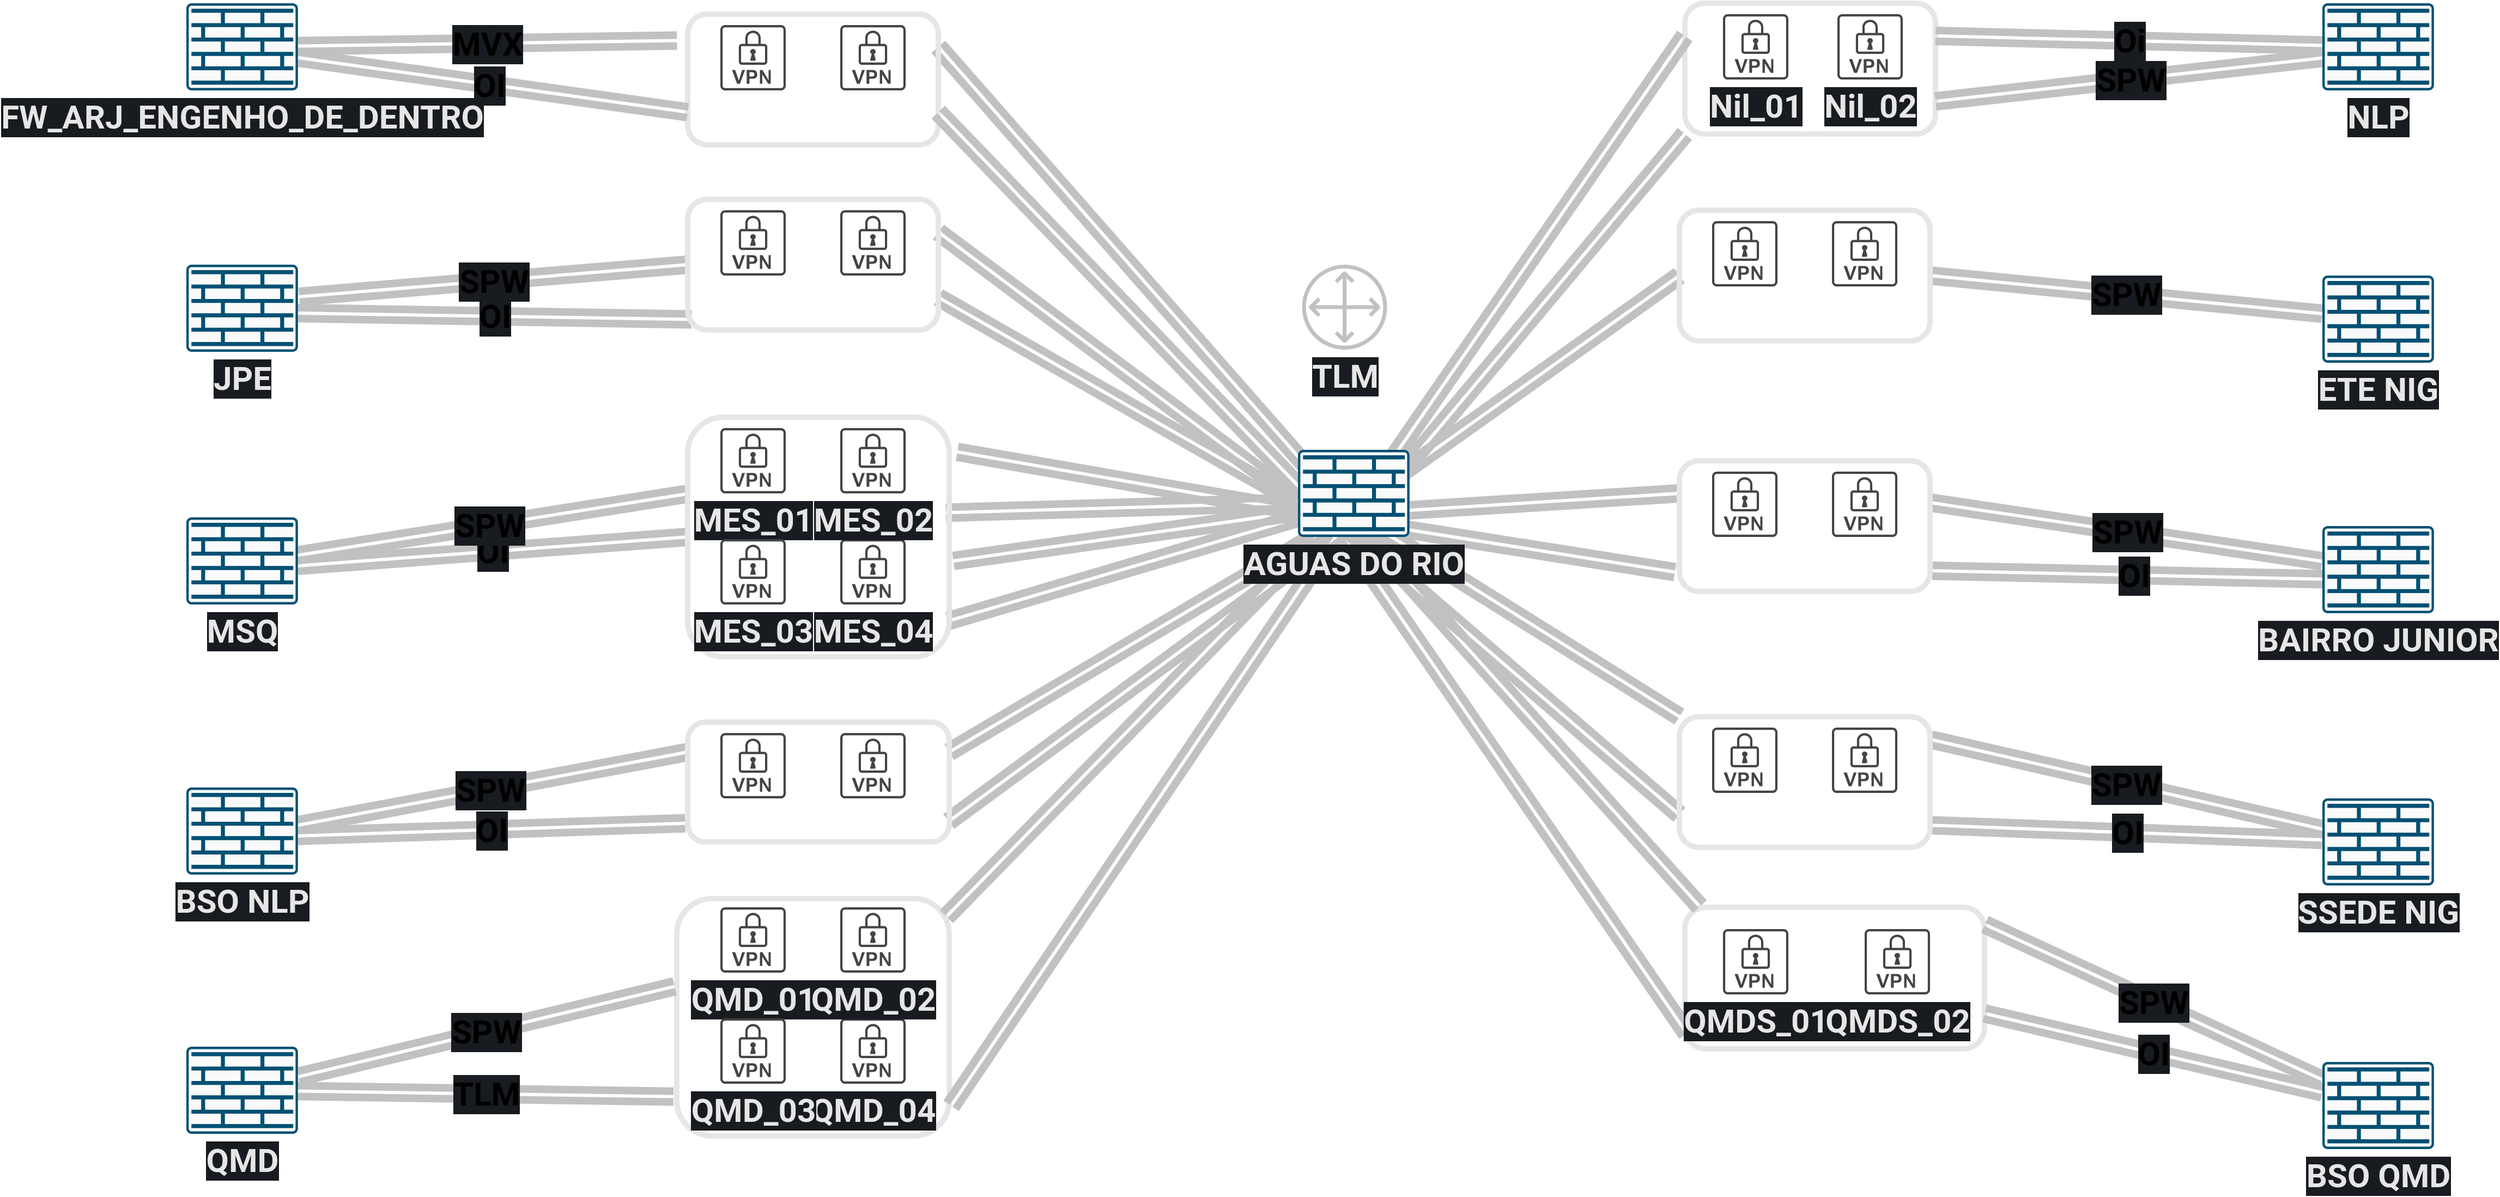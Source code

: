 <mxfile version="21.4.0" type="github">
  <diagram name="RIONORTE" id="onzbQbfF4RDAJLAgEAU8">
    <mxGraphModel dx="4593" dy="2144" grid="1" gridSize="10" guides="1" tooltips="1" connect="1" arrows="1" fold="1" page="0" pageScale="1" pageWidth="827" pageHeight="1169" math="0" shadow="0">
      <root>
        <mxCell id="0" />
        <mxCell id="1" parent="0" />
        <mxCell id="BdeOg8xkcYo02u4Ueosi-58" value="" style="rounded=1;whiteSpace=wrap;html=1;fillColor=none;strokeWidth=5;strokeColor=#E6E6E6;labelPosition=center;verticalLabelPosition=top;align=center;verticalAlign=bottom;fontSize=30;" parent="1" vertex="1">
          <mxGeometry x="-375" y="230" width="275" height="130" as="geometry" />
        </mxCell>
        <mxCell id="BdeOg8xkcYo02u4Ueosi-54" value="" style="rounded=1;whiteSpace=wrap;html=1;fillColor=none;strokeWidth=5;strokeColor=#E6E6E6;labelPosition=center;verticalLabelPosition=top;align=center;verticalAlign=bottom;fontSize=30;" parent="1" vertex="1">
          <mxGeometry x="-375" y="-600" width="230" height="120" as="geometry" />
        </mxCell>
        <mxCell id="BdeOg8xkcYo02u4Ueosi-24" value="" style="rounded=1;whiteSpace=wrap;html=1;fillColor=none;strokeWidth=5;strokeColor=#E6E6E6;labelPosition=center;verticalLabelPosition=top;align=center;verticalAlign=bottom;fontSize=30;" parent="1" vertex="1">
          <mxGeometry x="-1300" y="222" width="250" height="218" as="geometry" />
        </mxCell>
        <mxCell id="BdeOg8xkcYo02u4Ueosi-17" style="rounded=0;orthogonalLoop=1;jettySize=auto;html=1;strokeWidth=7;endArrow=none;endFill=0;strokeColor=#c2c1c2;shape=link;fontSize=30;fontFamily=Roboto;fontSource=https://fonts.googleapis.com/css?family=Roboto;exitX=0.47;exitY=0.604;exitDx=0;exitDy=0;exitPerimeter=0;labelBackgroundColor=#181B1F;entryX=0.995;entryY=0.851;entryDx=0;entryDy=0;entryPerimeter=0;" parent="1" source="47inE0um5gzFqJknWhK_-25" target="93xmVZuqs_C2BlXIlUVw-4" edge="1">
          <mxGeometry relative="1" as="geometry">
            <mxPoint x="-1244.9" y="176.5" as="targetPoint" />
            <mxPoint x="-659.9" y="68.5" as="sourcePoint" />
          </mxGeometry>
        </mxCell>
        <mxCell id="BdeOg8xkcYo02u4Ueosi-16" style="rounded=0;orthogonalLoop=1;jettySize=auto;html=1;strokeWidth=7;endArrow=none;endFill=0;strokeColor=#c2c1c2;shape=link;fontSize=30;fontFamily=Roboto;fontSource=https://fonts.googleapis.com/css?family=Roboto;exitX=0.48;exitY=0.627;exitDx=0;exitDy=0;exitPerimeter=0;labelBackgroundColor=#181B1F;entryX=1.016;entryY=0.6;entryDx=0;entryDy=0;entryPerimeter=0;" parent="1" source="47inE0um5gzFqJknWhK_-25" target="93xmVZuqs_C2BlXIlUVw-4" edge="1">
          <mxGeometry relative="1" as="geometry">
            <mxPoint x="-1234.9" y="100" as="targetPoint" />
            <mxPoint x="-788.9" y="126" as="sourcePoint" />
          </mxGeometry>
        </mxCell>
        <mxCell id="47inE0um5gzFqJknWhK_-13" style="rounded=0;orthogonalLoop=1;jettySize=auto;html=1;strokeWidth=7;endArrow=none;endFill=0;strokeColor=#c2c1c2;shape=link;fontSize=30;fontFamily=Roboto;fontSource=https://fonts.googleapis.com/css?family=Roboto;exitX=0.111;exitY=0.238;exitDx=0;exitDy=0;exitPerimeter=0;labelBackgroundColor=#181B1F;entryX=1;entryY=0.25;entryDx=0;entryDy=0;" parent="1" source="47inE0um5gzFqJknWhK_-25" target="BdeOg8xkcYo02u4Ueosi-1" edge="1">
          <mxGeometry relative="1" as="geometry">
            <mxPoint x="-930" y="-380" as="targetPoint" />
          </mxGeometry>
        </mxCell>
        <mxCell id="BdeOg8xkcYo02u4Ueosi-1" value="" style="rounded=1;whiteSpace=wrap;html=1;fillColor=none;strokeWidth=5;strokeColor=#E6E6E6;labelPosition=center;verticalLabelPosition=top;align=center;verticalAlign=bottom;fontSize=30;" parent="1" vertex="1">
          <mxGeometry x="-1290" y="-590" width="230" height="120" as="geometry" />
        </mxCell>
        <mxCell id="93xmVZuqs_C2BlXIlUVw-25" style="rounded=0;orthogonalLoop=1;jettySize=auto;html=1;strokeWidth=7;endArrow=none;endFill=0;strokeColor=#c2c1c2;shape=link;fontSize=30;fontFamily=Roboto;fontSource=https://fonts.googleapis.com/css?family=Roboto;exitX=0.541;exitY=0.612;exitDx=0;exitDy=0;exitPerimeter=0;labelBackgroundColor=#181B1F;entryX=1.007;entryY=0.873;entryDx=0;entryDy=0;entryPerimeter=0;" parent="1" source="47inE0um5gzFqJknWhK_-25" target="BdeOg8xkcYo02u4Ueosi-24" edge="1">
          <mxGeometry relative="1" as="geometry">
            <mxPoint x="-850" y="190" as="targetPoint" />
            <mxPoint x="-658" y="78" as="sourcePoint" />
          </mxGeometry>
        </mxCell>
        <mxCell id="93xmVZuqs_C2BlXIlUVw-24" style="rounded=0;orthogonalLoop=1;jettySize=auto;html=1;strokeWidth=7;endArrow=none;endFill=0;strokeColor=#c2c1c2;shape=link;fontSize=30;fontFamily=Roboto;fontSource=https://fonts.googleapis.com/css?family=Roboto;exitX=0.486;exitY=0.588;exitDx=0;exitDy=0;exitPerimeter=0;labelBackgroundColor=#181B1F;entryX=0.99;entryY=0.076;entryDx=0;entryDy=0;entryPerimeter=0;" parent="1" source="47inE0um5gzFqJknWhK_-25" target="BdeOg8xkcYo02u4Ueosi-24" edge="1">
          <mxGeometry relative="1" as="geometry">
            <mxPoint x="-960" y="220" as="targetPoint" />
            <mxPoint x="-652" y="100.5" as="sourcePoint" />
          </mxGeometry>
        </mxCell>
        <mxCell id="93xmVZuqs_C2BlXIlUVw-23" style="rounded=0;orthogonalLoop=1;jettySize=auto;html=1;strokeWidth=7;endArrow=none;endFill=0;strokeColor=#c2c1c2;shape=link;fontSize=30;fontFamily=Roboto;fontSource=https://fonts.googleapis.com/css?family=Roboto;exitX=0.41;exitY=0.973;exitDx=0;exitDy=0;exitPerimeter=0;labelBackgroundColor=#181B1F;entryX=0.007;entryY=0.892;entryDx=0;entryDy=0;entryPerimeter=0;" parent="1" source="47inE0um5gzFqJknWhK_-25" target="BdeOg8xkcYo02u4Ueosi-58" edge="1">
          <mxGeometry relative="1" as="geometry">
            <mxPoint x="-470" y="400" as="targetPoint" />
            <mxPoint x="-740" y="115" as="sourcePoint" />
          </mxGeometry>
        </mxCell>
        <mxCell id="93xmVZuqs_C2BlXIlUVw-22" style="rounded=0;orthogonalLoop=1;jettySize=auto;html=1;strokeWidth=7;endArrow=none;endFill=0;strokeColor=#c2c1c2;shape=link;fontSize=30;fontFamily=Roboto;fontSource=https://fonts.googleapis.com/css?family=Roboto;exitX=0.566;exitY=0.919;exitDx=0;exitDy=0;exitPerimeter=0;labelBackgroundColor=#181B1F;entryX=0.05;entryY=-0.005;entryDx=0;entryDy=0;entryPerimeter=0;" parent="1" source="47inE0um5gzFqJknWhK_-25" target="BdeOg8xkcYo02u4Ueosi-58" edge="1">
          <mxGeometry relative="1" as="geometry">
            <mxPoint x="-350" y="240" as="targetPoint" />
            <mxPoint x="-760" y="254.5" as="sourcePoint" />
          </mxGeometry>
        </mxCell>
        <mxCell id="93xmVZuqs_C2BlXIlUVw-1" style="rounded=0;orthogonalLoop=1;jettySize=auto;html=1;strokeWidth=7;endArrow=none;endFill=0;strokeColor=#c2c1c2;shape=link;fontSize=30;fontFamily=Roboto;fontSource=https://fonts.googleapis.com/css?family=Roboto;exitX=0.903;exitY=0.9;exitDx=0;exitDy=0;exitPerimeter=0;labelBackgroundColor=#181B1F;entryX=-0.018;entryY=0.852;entryDx=0;entryDy=0;entryPerimeter=0;" parent="1" source="47inE0um5gzFqJknWhK_-25" target="BdeOg8xkcYo02u4Ueosi-45" edge="1">
          <mxGeometry relative="1" as="geometry">
            <mxPoint x="-290" y="-42.5" as="targetPoint" />
            <mxPoint x="-627.6" y="160" as="sourcePoint" />
          </mxGeometry>
        </mxCell>
        <mxCell id="93xmVZuqs_C2BlXIlUVw-2" value="&lt;b style=&quot;border-color: var(--border-color); font-size: 30px;&quot;&gt;OI&lt;/b&gt;" style="rounded=0;orthogonalLoop=1;jettySize=auto;html=1;strokeWidth=7;endArrow=none;endFill=0;strokeColor=#c2c1c2;shape=link;fontSize=30;fontFamily=Roboto;fontSource=https://fonts.googleapis.com/css?family=Roboto;labelBackgroundColor=#181B1F;exitX=0.117;exitY=0.613;exitDx=0;exitDy=0;exitPerimeter=0;entryX=1.009;entryY=0.842;entryDx=0;entryDy=0;entryPerimeter=0;" parent="1" source="8FgwcvRIyHQLVMrllgTb-44" target="BdeOg8xkcYo02u4Ueosi-45" edge="1">
          <mxGeometry relative="1" as="geometry">
            <mxPoint x="-120" y="-50" as="targetPoint" />
            <mxPoint x="148.4" y="82" as="sourcePoint" />
          </mxGeometry>
        </mxCell>
        <mxCell id="8FgwcvRIyHQLVMrllgTb-21" style="rounded=0;orthogonalLoop=1;jettySize=auto;html=1;strokeWidth=7;endArrow=none;endFill=0;strokeColor=#c2c1c2;shape=link;fontSize=30;fontFamily=Roboto;fontSource=https://fonts.googleapis.com/css?family=Roboto;exitX=0.396;exitY=0.946;exitDx=0;exitDy=0;exitPerimeter=0;labelBackgroundColor=#181B1F;entryX=0.998;entryY=0.829;entryDx=0;entryDy=0;entryPerimeter=0;" parent="1" source="47inE0um5gzFqJknWhK_-25" target="BdeOg8xkcYo02u4Ueosi-21" edge="1">
          <mxGeometry relative="1" as="geometry">
            <mxPoint x="-1200" y="410" as="targetPoint" />
            <mxPoint x="-691" y="195" as="sourcePoint" />
          </mxGeometry>
        </mxCell>
        <mxCell id="8FgwcvRIyHQLVMrllgTb-47" style="rounded=0;orthogonalLoop=1;jettySize=auto;html=1;strokeWidth=7;endArrow=none;endFill=0;strokeColor=#c2c1c2;shape=link;fontSize=30;fontFamily=Roboto;fontSource=https://fonts.googleapis.com/css?family=Roboto;exitX=0.656;exitY=0.852;exitDx=0;exitDy=0;exitPerimeter=0;labelBackgroundColor=#181B1F;entryX=0;entryY=0;entryDx=0;entryDy=0;" parent="1" source="47inE0um5gzFqJknWhK_-25" target="BdeOg8xkcYo02u4Ueosi-48" edge="1">
          <mxGeometry relative="1" as="geometry">
            <mxPoint x="-370" y="30" as="targetPoint" />
            <mxPoint x="-590" y="431" as="sourcePoint" />
          </mxGeometry>
        </mxCell>
        <mxCell id="8FgwcvRIyHQLVMrllgTb-46" style="rounded=0;orthogonalLoop=1;jettySize=auto;html=1;strokeWidth=7;endArrow=none;endFill=0;strokeColor=#c2c1c2;shape=link;fontSize=30;fontFamily=Roboto;fontSource=https://fonts.googleapis.com/css?family=Roboto;exitX=0.461;exitY=0.935;exitDx=0;exitDy=0;exitPerimeter=0;labelBackgroundColor=#181B1F;entryX=0;entryY=0.75;entryDx=0;entryDy=0;" parent="1" source="47inE0um5gzFqJknWhK_-25" target="BdeOg8xkcYo02u4Ueosi-48" edge="1">
          <mxGeometry relative="1" as="geometry">
            <mxPoint x="-390" y="120" as="targetPoint" />
            <mxPoint x="-590" y="457" as="sourcePoint" />
          </mxGeometry>
        </mxCell>
        <mxCell id="8FgwcvRIyHQLVMrllgTb-37" style="rounded=0;orthogonalLoop=1;jettySize=auto;html=1;strokeWidth=7;endArrow=none;endFill=0;strokeColor=#c2c1c2;shape=link;fontSize=30;fontFamily=Roboto;fontSource=https://fonts.googleapis.com/css?family=Roboto;exitX=0.937;exitY=0.25;exitDx=0;exitDy=0;exitPerimeter=0;entryX=0;entryY=1;entryDx=0;entryDy=0;labelBackgroundColor=#181B1F;" parent="1" source="47inE0um5gzFqJknWhK_-25" target="BdeOg8xkcYo02u4Ueosi-54" edge="1">
          <mxGeometry relative="1" as="geometry">
            <mxPoint x="-344.43" y="-509.92" as="targetPoint" />
            <mxPoint x="-625.8" y="-19" as="sourcePoint" />
          </mxGeometry>
        </mxCell>
        <mxCell id="8FgwcvRIyHQLVMrllgTb-42" style="rounded=0;orthogonalLoop=1;jettySize=auto;html=1;strokeWidth=7;endArrow=none;endFill=0;strokeColor=#c2c1c2;shape=link;fontSize=30;fontFamily=Roboto;fontSource=https://fonts.googleapis.com/css?family=Roboto;exitX=0.92;exitY=0.7;exitDx=0;exitDy=0;exitPerimeter=0;labelBackgroundColor=#181B1F;entryX=0;entryY=0.25;entryDx=0;entryDy=0;" parent="1" source="47inE0um5gzFqJknWhK_-25" target="BdeOg8xkcYo02u4Ueosi-45" edge="1">
          <mxGeometry relative="1" as="geometry">
            <mxPoint x="-290" y="-117.5" as="targetPoint" />
            <mxPoint x="-620" y="165" as="sourcePoint" />
          </mxGeometry>
        </mxCell>
        <mxCell id="47inE0um5gzFqJknWhK_-16" value="&lt;b style=&quot;border-color: var(--border-color); font-size: 30px;&quot;&gt;Oi&lt;/b&gt;" style="rounded=0;orthogonalLoop=1;jettySize=auto;html=1;strokeWidth=7;endArrow=none;endFill=0;strokeColor=#c2c1c2;shape=link;fontSize=30;fontFamily=Roboto;fontSource=https://fonts.googleapis.com/css?family=Roboto;labelBackgroundColor=#181B1F;entryX=1;entryY=0.25;entryDx=0;entryDy=0;" parent="1" source="47inE0um5gzFqJknWhK_-18" target="BdeOg8xkcYo02u4Ueosi-54" edge="1">
          <mxGeometry relative="1" as="geometry">
            <mxPoint x="-154.43" y="-570.64" as="targetPoint" />
          </mxGeometry>
        </mxCell>
        <mxCell id="8FgwcvRIyHQLVMrllgTb-38" value="&lt;b style=&quot;border-color: var(--border-color); font-size: 30px;&quot;&gt;SPW&lt;/b&gt;" style="rounded=0;orthogonalLoop=1;jettySize=auto;html=1;strokeWidth=7;endArrow=none;endFill=0;strokeColor=#c2c1c2;shape=link;fontSize=30;fontFamily=Roboto;fontSource=https://fonts.googleapis.com/css?family=Roboto;exitX=0.031;exitY=0.623;exitDx=0;exitDy=0;exitPerimeter=0;labelBackgroundColor=#181B1F;entryX=1;entryY=0.75;entryDx=0;entryDy=0;" parent="1" source="47inE0um5gzFqJknWhK_-18" target="BdeOg8xkcYo02u4Ueosi-54" edge="1">
          <mxGeometry relative="1" as="geometry">
            <mxPoint x="-151.58" y="-514.12" as="targetPoint" />
            <mxPoint x="158.2" y="-300" as="sourcePoint" />
          </mxGeometry>
        </mxCell>
        <mxCell id="8FgwcvRIyHQLVMrllgTb-22" style="rounded=0;orthogonalLoop=1;jettySize=auto;html=1;strokeWidth=7;endArrow=none;endFill=0;strokeColor=#c2c1c2;shape=link;fontSize=30;fontFamily=Roboto;fontSource=https://fonts.googleapis.com/css?family=Roboto;exitX=0.234;exitY=0.927;exitDx=0;exitDy=0;exitPerimeter=0;labelBackgroundColor=#181B1F;entryX=1;entryY=0.25;entryDx=0;entryDy=0;" parent="1" source="47inE0um5gzFqJknWhK_-25" target="BdeOg8xkcYo02u4Ueosi-21" edge="1">
          <mxGeometry relative="1" as="geometry">
            <mxPoint x="-1220" y="310" as="targetPoint" />
            <mxPoint x="-700" y="180" as="sourcePoint" />
          </mxGeometry>
        </mxCell>
        <mxCell id="8FgwcvRIyHQLVMrllgTb-14" style="rounded=0;orthogonalLoop=1;jettySize=auto;html=1;strokeWidth=7;endArrow=none;endFill=0;strokeColor=#c2c1c2;shape=link;fontSize=30;fontFamily=Roboto;fontSource=https://fonts.googleapis.com/css?family=Roboto;exitX=0.377;exitY=0.593;exitDx=0;exitDy=0;exitPerimeter=0;labelBackgroundColor=#181B1F;entryX=0.987;entryY=0.399;entryDx=0;entryDy=0;entryPerimeter=0;" parent="1" source="47inE0um5gzFqJknWhK_-25" target="93xmVZuqs_C2BlXIlUVw-4" edge="1">
          <mxGeometry relative="1" as="geometry">
            <mxPoint x="-1100" y="120" as="targetPoint" />
            <mxPoint x="-723" y="160" as="sourcePoint" />
          </mxGeometry>
        </mxCell>
        <mxCell id="8FgwcvRIyHQLVMrllgTb-16" style="rounded=0;orthogonalLoop=1;jettySize=auto;html=1;strokeWidth=7;endArrow=none;endFill=0;strokeColor=#c2c1c2;shape=link;fontSize=30;fontFamily=Roboto;fontSource=https://fonts.googleapis.com/css?family=Roboto;exitX=0.062;exitY=0.717;exitDx=0;exitDy=0;exitPerimeter=0;labelBackgroundColor=#181B1F;entryX=1.031;entryY=0.145;entryDx=0;entryDy=0;entryPerimeter=0;" parent="1" source="47inE0um5gzFqJknWhK_-25" target="93xmVZuqs_C2BlXIlUVw-4" edge="1">
          <mxGeometry relative="1" as="geometry">
            <mxPoint x="-1110" y="-10" as="targetPoint" />
            <mxPoint x="-726" y="157" as="sourcePoint" />
          </mxGeometry>
        </mxCell>
        <mxCell id="8FgwcvRIyHQLVMrllgTb-8" style="rounded=0;orthogonalLoop=1;jettySize=auto;html=1;strokeWidth=7;endArrow=none;endFill=0;strokeColor=#c2c1c2;shape=link;fontSize=30;fontFamily=Roboto;fontSource=https://fonts.googleapis.com/css?family=Roboto;exitX=0.025;exitY=0.625;exitDx=0;exitDy=0;exitPerimeter=0;labelBackgroundColor=#181B1F;entryX=1;entryY=0.75;entryDx=0;entryDy=0;" parent="1" source="47inE0um5gzFqJknWhK_-25" target="BdeOg8xkcYo02u4Ueosi-3" edge="1">
          <mxGeometry relative="1" as="geometry">
            <mxPoint x="-1140" y="-190" as="targetPoint" />
            <mxPoint x="-691" y="144" as="sourcePoint" />
          </mxGeometry>
        </mxCell>
        <mxCell id="8FgwcvRIyHQLVMrllgTb-9" value="&lt;b style=&quot;border-color: var(--border-color); font-size: 30px;&quot;&gt;&lt;font style=&quot;border-color: var(--border-color); font-size: 30px;&quot;&gt;OI&lt;/font&gt;&lt;/b&gt;" style="rounded=0;orthogonalLoop=1;jettySize=auto;html=1;strokeWidth=7;endArrow=none;endFill=0;strokeColor=#c2c1c2;shape=link;fontSize=30;fontFamily=Roboto;fontSource=https://fonts.googleapis.com/css?family=Roboto;exitX=0.997;exitY=0.556;exitDx=0;exitDy=0;exitPerimeter=0;entryX=0.015;entryY=0.919;entryDx=0;entryDy=0;entryPerimeter=0;labelBackgroundColor=#181B1F;" parent="1" source="47inE0um5gzFqJknWhK_-31" target="BdeOg8xkcYo02u4Ueosi-3" edge="1">
          <mxGeometry relative="1" as="geometry">
            <mxPoint x="-1188.02" y="-152.66" as="targetPoint" />
            <mxPoint x="-1470" y="-281" as="sourcePoint" />
          </mxGeometry>
        </mxCell>
        <mxCell id="8FgwcvRIyHQLVMrllgTb-11" style="rounded=0;orthogonalLoop=1;jettySize=auto;html=1;strokeWidth=7;endArrow=none;endFill=0;strokeColor=#c2c1c2;shape=link;fontSize=30;fontFamily=Roboto;fontSource=https://fonts.googleapis.com/css?family=Roboto;exitX=-0.002;exitY=0.582;exitDx=0;exitDy=0;exitPerimeter=0;labelBackgroundColor=#181B1F;entryX=1;entryY=0.25;entryDx=0;entryDy=0;" parent="1" source="47inE0um5gzFqJknWhK_-25" target="BdeOg8xkcYo02u4Ueosi-3" edge="1">
          <mxGeometry relative="1" as="geometry">
            <mxPoint x="-1100" y="-230" as="targetPoint" />
            <mxPoint x="-692" y="119" as="sourcePoint" />
          </mxGeometry>
        </mxCell>
        <mxCell id="8FgwcvRIyHQLVMrllgTb-12" value="&lt;b style=&quot;border-color: var(--border-color); font-size: 30px;&quot;&gt;&lt;font style=&quot;border-color: var(--border-color); font-size: 30px;&quot;&gt;SPW&lt;/font&gt;&lt;/b&gt;" style="rounded=0;orthogonalLoop=1;jettySize=auto;html=1;strokeWidth=7;endArrow=none;endFill=0;strokeColor=#c2c1c2;shape=link;fontSize=30;fontFamily=Roboto;fontSource=https://fonts.googleapis.com/css?family=Roboto;entryX=0;entryY=0.5;entryDx=0;entryDy=0;exitX=1.011;exitY=0.368;exitDx=0;exitDy=0;exitPerimeter=0;labelBackgroundColor=#181B1F;" parent="1" source="47inE0um5gzFqJknWhK_-31" target="BdeOg8xkcYo02u4Ueosi-3" edge="1">
          <mxGeometry relative="1" as="geometry">
            <mxPoint x="-1190" y="-290.02" as="targetPoint" />
            <mxPoint x="-1490" y="-290" as="sourcePoint" />
          </mxGeometry>
        </mxCell>
        <mxCell id="8FgwcvRIyHQLVMrllgTb-5" style="rounded=0;orthogonalLoop=1;jettySize=auto;html=1;strokeWidth=7;endArrow=none;endFill=0;strokeColor=#c2c1c2;shape=link;fontSize=30;fontFamily=Roboto;fontSource=https://fonts.googleapis.com/css?family=Roboto;exitX=0.011;exitY=0.427;exitDx=0;exitDy=0;exitPerimeter=0;labelBackgroundColor=#181B1F;entryX=1;entryY=0.75;entryDx=0;entryDy=0;" parent="1" source="47inE0um5gzFqJknWhK_-25" target="BdeOg8xkcYo02u4Ueosi-1" edge="1">
          <mxGeometry relative="1" as="geometry">
            <mxPoint x="-1210" y="-410" as="targetPoint" />
            <mxPoint x="-716" y="-39" as="sourcePoint" />
          </mxGeometry>
        </mxCell>
        <mxCell id="8FgwcvRIyHQLVMrllgTb-7" value="&lt;b style=&quot;border-color: var(--border-color); font-size: 30px;&quot;&gt;&lt;font style=&quot;border-color: var(--border-color); font-size: 30px;&quot;&gt;OI&lt;/font&gt;&lt;/b&gt;" style="rounded=0;orthogonalLoop=1;jettySize=auto;html=1;strokeWidth=7;endArrow=none;endFill=0;strokeColor=#c2c1c2;shape=link;fontSize=30;fontFamily=Roboto;fontSource=https://fonts.googleapis.com/css?family=Roboto;exitX=0.942;exitY=0.614;exitDx=0;exitDy=0;exitPerimeter=0;labelBackgroundColor=#181B1F;entryX=0;entryY=0.75;entryDx=0;entryDy=0;" parent="1" source="47inE0um5gzFqJknWhK_-15" target="BdeOg8xkcYo02u4Ueosi-1" edge="1">
          <mxGeometry relative="1" as="geometry">
            <mxPoint x="-1270" y="-460" as="targetPoint" />
            <mxPoint x="-1530" y="-460" as="sourcePoint" />
          </mxGeometry>
        </mxCell>
        <mxCell id="8FgwcvRIyHQLVMrllgTb-6" value="" style="sketch=0;pointerEvents=1;shadow=0;dashed=0;html=1;strokeColor=none;fillColor=#434445;aspect=fixed;labelPosition=center;verticalLabelPosition=bottom;verticalAlign=top;align=center;outlineConnect=0;shape=mxgraph.vvd.vpn;fontSize=30;fontFamily=Roboto;fontSource=https://fonts.googleapis.com/css?family=Roboto;fontColor=#E6E6E6;labelBackgroundColor=#181B1F;" parent="1" vertex="1">
          <mxGeometry x="-1260" y="-580" width="60" height="60" as="geometry" />
        </mxCell>
        <mxCell id="47inE0um5gzFqJknWhK_-9" style="rounded=0;orthogonalLoop=1;jettySize=auto;html=1;strokeWidth=7;endArrow=none;endFill=0;strokeColor=#c2c1c2;shape=link;fontSize=30;fontFamily=Roboto;fontSource=https://fonts.googleapis.com/css?family=Roboto;exitX=0.883;exitY=0.31;exitDx=0;exitDy=0;exitPerimeter=0;labelBackgroundColor=#181B1F;entryX=0;entryY=0.5;entryDx=0;entryDy=0;" parent="1" source="47inE0um5gzFqJknWhK_-25" target="BdeOg8xkcYo02u4Ueosi-55" edge="1">
          <mxGeometry relative="1" as="geometry">
            <mxPoint x="-440" y="-300" as="targetPoint" />
          </mxGeometry>
        </mxCell>
        <mxCell id="47inE0um5gzFqJknWhK_-11" style="rounded=0;orthogonalLoop=1;jettySize=auto;html=1;strokeWidth=7;endArrow=none;endFill=0;strokeColor=#c2c1c2;shape=link;fontSize=30;fontFamily=Roboto;fontSource=https://fonts.googleapis.com/css?family=Roboto;exitX=0.762;exitY=0.258;exitDx=0;exitDy=0;exitPerimeter=0;labelBackgroundColor=#181B1F;entryX=0;entryY=0.25;entryDx=0;entryDy=0;" parent="1" source="47inE0um5gzFqJknWhK_-25" target="BdeOg8xkcYo02u4Ueosi-54" edge="1">
          <mxGeometry relative="1" as="geometry">
            <mxPoint x="-344.43" y="-567.52" as="targetPoint" />
          </mxGeometry>
        </mxCell>
        <mxCell id="47inE0um5gzFqJknWhK_-14" value="&lt;b style=&quot;border-color: var(--border-color); font-size: 30px;&quot;&gt;&lt;font style=&quot;border-color: var(--border-color); font-size: 30px;&quot;&gt;MVX&lt;/font&gt;&lt;/b&gt;" style="rounded=0;orthogonalLoop=1;jettySize=auto;html=1;strokeWidth=7;endArrow=none;endFill=0;strokeColor=#c2c1c2;shape=link;fontSize=30;fontFamily=Roboto;fontSource=https://fonts.googleapis.com/css?family=Roboto;labelBackgroundColor=#181B1F;entryX=-0.043;entryY=0.202;entryDx=0;entryDy=0;entryPerimeter=0;" parent="1" source="47inE0um5gzFqJknWhK_-15" target="BdeOg8xkcYo02u4Ueosi-1" edge="1">
          <mxGeometry relative="1" as="geometry">
            <mxPoint x="-1260" y="-560" as="targetPoint" />
          </mxGeometry>
        </mxCell>
        <mxCell id="47inE0um5gzFqJknWhK_-15" value="&lt;b style=&quot;border-color: var(--border-color); font-size: 30px;&quot;&gt;FW_ARJ_ENGENHO_DE_DENTRO&lt;/b&gt;" style="sketch=0;points=[[0.015,0.015,0],[0.985,0.015,0],[0.985,0.985,0],[0.015,0.985,0],[0.25,0,0],[0.5,0,0],[0.75,0,0],[1,0.25,0],[1,0.5,0],[1,0.75,0],[0.75,1,0],[0.5,1,0],[0.25,1,0],[0,0.75,0],[0,0.5,0],[0,0.25,0]];verticalLabelPosition=bottom;html=1;verticalAlign=top;aspect=fixed;align=center;pointerEvents=1;shape=mxgraph.cisco19.rect;prIcon=firewall;fillColor=#FAFAFA;strokeColor=#005073;fontSize=30;fontFamily=Roboto;fontSource=https://fonts.googleapis.com/css?family=Roboto;fontColor=#E6E6E6;labelBackgroundColor=#181B1F;" parent="1" vertex="1">
          <mxGeometry x="-1750" y="-600" width="102.4" height="80" as="geometry" />
        </mxCell>
        <mxCell id="47inE0um5gzFqJknWhK_-18" value="&lt;b style=&quot;border-color: var(--border-color); font-size: 30px;&quot;&gt;NLP&lt;/b&gt;" style="sketch=0;points=[[0.015,0.015,0],[0.985,0.015,0],[0.985,0.985,0],[0.015,0.985,0],[0.25,0,0],[0.5,0,0],[0.75,0,0],[1,0.25,0],[1,0.5,0],[1,0.75,0],[0.75,1,0],[0.5,1,0],[0.25,1,0],[0,0.75,0],[0,0.5,0],[0,0.25,0]];verticalLabelPosition=bottom;html=1;verticalAlign=top;aspect=fixed;align=center;pointerEvents=1;shape=mxgraph.cisco19.rect;prIcon=firewall;fillColor=#FAFAFA;strokeColor=#005073;fontSize=30;fontFamily=Roboto;fontSource=https://fonts.googleapis.com/css?family=Roboto;fontColor=#E6E6E6;labelBackgroundColor=#181B1F;" parent="1" vertex="1">
          <mxGeometry x="210" y="-600" width="102.4" height="80" as="geometry" />
        </mxCell>
        <mxCell id="47inE0um5gzFqJknWhK_-19" value="&lt;b style=&quot;border-color: var(--border-color); font-size: 30px;&quot;&gt;SPW&lt;/b&gt;" style="rounded=0;orthogonalLoop=1;jettySize=auto;html=1;strokeWidth=7;endArrow=none;endFill=0;strokeColor=#c2c1c2;shape=link;fontSize=30;fontFamily=Roboto;fontSource=https://fonts.googleapis.com/css?family=Roboto;labelBackgroundColor=#181B1F;entryX=1;entryY=0.5;entryDx=0;entryDy=0;" parent="1" source="47inE0um5gzFqJknWhK_-21" target="BdeOg8xkcYo02u4Ueosi-55" edge="1">
          <mxGeometry relative="1" as="geometry">
            <mxPoint x="-146.2" y="-317.875" as="targetPoint" />
          </mxGeometry>
        </mxCell>
        <mxCell id="47inE0um5gzFqJknWhK_-21" value="&lt;b style=&quot;border-color: var(--border-color); font-size: 30px;&quot;&gt;ETE NIG&lt;/b&gt;" style="sketch=0;points=[[0.015,0.015,0],[0.985,0.015,0],[0.985,0.985,0],[0.015,0.985,0],[0.25,0,0],[0.5,0,0],[0.75,0,0],[1,0.25,0],[1,0.5,0],[1,0.75,0],[0.75,1,0],[0.5,1,0],[0.25,1,0],[0,0.75,0],[0,0.5,0],[0,0.25,0]];verticalLabelPosition=bottom;html=1;verticalAlign=top;aspect=fixed;align=center;pointerEvents=1;shape=mxgraph.cisco19.rect;prIcon=firewall;fillColor=#FAFAFA;strokeColor=#005073;fontSize=30;fontFamily=Roboto;fontSource=https://fonts.googleapis.com/css?family=Roboto;fontColor=#E6E6E6;labelBackgroundColor=#181B1F;" parent="1" vertex="1">
          <mxGeometry x="210" y="-350" width="102.4" height="80" as="geometry" />
        </mxCell>
        <mxCell id="47inE0um5gzFqJknWhK_-22" value="" style="sketch=0;pointerEvents=1;shadow=0;dashed=0;html=1;strokeColor=none;fillColor=#434445;aspect=fixed;labelPosition=center;verticalLabelPosition=bottom;verticalAlign=top;align=center;outlineConnect=0;shape=mxgraph.vvd.vpn;fontSize=30;fontFamily=Roboto;fontSource=https://fonts.googleapis.com/css?family=Roboto;fontColor=#E6E6E6;labelBackgroundColor=#181B1F;" parent="1" vertex="1">
          <mxGeometry x="-1150" y="-580" width="60" height="60" as="geometry" />
        </mxCell>
        <mxCell id="47inE0um5gzFqJknWhK_-24" value="&lt;b style=&quot;border-color: var(--border-color);&quot;&gt;Nil_01&lt;/b&gt;" style="sketch=0;pointerEvents=1;shadow=0;dashed=0;html=1;strokeColor=none;fillColor=#434445;aspect=fixed;labelPosition=center;verticalLabelPosition=bottom;verticalAlign=top;align=center;outlineConnect=0;shape=mxgraph.vvd.vpn;fontSize=30;fontFamily=Roboto;fontSource=https://fonts.googleapis.com/css?family=Roboto;fontColor=#E6E6E6;labelBackgroundColor=#181B1F;" parent="1" vertex="1">
          <mxGeometry x="-340" y="-590" width="60" height="60" as="geometry" />
        </mxCell>
        <mxCell id="47inE0um5gzFqJknWhK_-25" value="&lt;b style=&quot;font-size: 30px;&quot;&gt;AGUAS DO RIO&lt;/b&gt;" style="sketch=0;points=[[0.015,0.015,0],[0.985,0.015,0],[0.985,0.985,0],[0.015,0.985,0],[0.25,0,0],[0.5,0,0],[0.75,0,0],[1,0.25,0],[1,0.5,0],[1,0.75,0],[0.75,1,0],[0.5,1,0],[0.25,1,0],[0,0.75,0],[0,0.5,0],[0,0.25,0]];verticalLabelPosition=bottom;html=1;verticalAlign=top;aspect=fixed;align=center;pointerEvents=1;shape=mxgraph.cisco19.rect;prIcon=firewall;fillColor=#FAFAFA;strokeColor=#005073;fontSize=30;fontFamily=Roboto;fontSource=https://fonts.googleapis.com/css?family=Roboto;fontColor=#E6E6E6;labelBackgroundColor=#181B1F;" parent="1" vertex="1">
          <mxGeometry x="-730" y="-190" width="102.4" height="80" as="geometry" />
        </mxCell>
        <mxCell id="47inE0um5gzFqJknWhK_-31" value="&lt;b&gt;JPE&lt;/b&gt;" style="sketch=0;points=[[0.015,0.015,0],[0.985,0.015,0],[0.985,0.985,0],[0.015,0.985,0],[0.25,0,0],[0.5,0,0],[0.75,0,0],[1,0.25,0],[1,0.5,0],[1,0.75,0],[0.75,1,0],[0.5,1,0],[0.25,1,0],[0,0.75,0],[0,0.5,0],[0,0.25,0]];verticalLabelPosition=bottom;html=1;verticalAlign=top;aspect=fixed;align=center;pointerEvents=1;shape=mxgraph.cisco19.rect;prIcon=firewall;fillColor=#FAFAFA;strokeColor=#005073;fontSize=30;fontFamily=Roboto;fontSource=https://fonts.googleapis.com/css?family=Roboto;fontColor=#E6E6E6;labelBackgroundColor=#181B1F;" parent="1" vertex="1">
          <mxGeometry x="-1750" y="-360" width="102.4" height="80" as="geometry" />
        </mxCell>
        <mxCell id="8FgwcvRIyHQLVMrllgTb-15" value="&lt;span style=&quot;font-size: 30px;&quot;&gt;&lt;b style=&quot;font-size: 30px;&quot;&gt;OI&lt;/b&gt;&lt;/span&gt;" style="rounded=0;orthogonalLoop=1;jettySize=auto;html=1;strokeWidth=7;endArrow=none;endFill=0;strokeColor=#c2c1c2;shape=link;fontSize=30;fontFamily=Roboto;fontSource=https://fonts.googleapis.com/css?family=Roboto;exitX=0.997;exitY=0.556;exitDx=0;exitDy=0;exitPerimeter=0;labelBackgroundColor=#181B1F;entryX=0;entryY=0.5;entryDx=0;entryDy=0;" parent="1" source="8FgwcvRIyHQLVMrllgTb-18" target="93xmVZuqs_C2BlXIlUVw-4" edge="1">
          <mxGeometry relative="1" as="geometry">
            <mxPoint x="-1240" y="100" as="targetPoint" />
            <mxPoint x="-1480" y="-23" as="sourcePoint" />
          </mxGeometry>
        </mxCell>
        <mxCell id="8FgwcvRIyHQLVMrllgTb-17" value="&lt;b style=&quot;border-color: var(--border-color); font-size: 30px;&quot;&gt;&lt;font style=&quot;border-color: var(--border-color); font-size: 30px;&quot;&gt;SPW&lt;/font&gt;&lt;/b&gt;" style="rounded=0;orthogonalLoop=1;jettySize=auto;html=1;strokeWidth=7;endArrow=none;endFill=0;strokeColor=#c2c1c2;shape=link;fontSize=30;fontFamily=Roboto;fontSource=https://fonts.googleapis.com/css?family=Roboto;exitX=0.956;exitY=0.444;exitDx=0;exitDy=0;exitPerimeter=0;labelBackgroundColor=#181B1F;entryX=-0.007;entryY=0.321;entryDx=0;entryDy=0;entryPerimeter=0;" parent="1" source="8FgwcvRIyHQLVMrllgTb-18" target="93xmVZuqs_C2BlXIlUVw-4" edge="1">
          <mxGeometry relative="1" as="geometry">
            <mxPoint x="-1190" y="-0.393" as="targetPoint" />
            <mxPoint x="-1474" y="-32" as="sourcePoint" />
          </mxGeometry>
        </mxCell>
        <mxCell id="8FgwcvRIyHQLVMrllgTb-18" value="&lt;b style=&quot;border-color: var(--border-color); font-size: 30px;&quot;&gt;MSQ&lt;/b&gt;" style="sketch=0;points=[[0.015,0.015,0],[0.985,0.015,0],[0.985,0.985,0],[0.015,0.985,0],[0.25,0,0],[0.5,0,0],[0.75,0,0],[1,0.25,0],[1,0.5,0],[1,0.75,0],[0.75,1,0],[0.5,1,0],[0.25,1,0],[0,0.75,0],[0,0.5,0],[0,0.25,0]];verticalLabelPosition=bottom;html=1;verticalAlign=top;aspect=fixed;align=center;pointerEvents=1;shape=mxgraph.cisco19.rect;prIcon=firewall;fillColor=#FAFAFA;strokeColor=#005073;fontSize=30;fontFamily=Roboto;fontSource=https://fonts.googleapis.com/css?family=Roboto;fontColor=#E6E6E6;labelBackgroundColor=#181B1F;" parent="1" vertex="1">
          <mxGeometry x="-1750" y="-128" width="102.4" height="80" as="geometry" />
        </mxCell>
        <mxCell id="8FgwcvRIyHQLVMrllgTb-23" value="&lt;span style=&quot;font-size: 30px;&quot;&gt;&lt;b style=&quot;font-size: 30px;&quot;&gt;OI&lt;/b&gt;&lt;/span&gt;" style="rounded=0;orthogonalLoop=1;jettySize=auto;html=1;strokeWidth=7;endArrow=none;endFill=0;strokeColor=#c2c1c2;shape=link;fontSize=30;fontFamily=Roboto;fontSource=https://fonts.googleapis.com/css?family=Roboto;exitX=0.997;exitY=0.556;exitDx=0;exitDy=0;exitPerimeter=0;entryX=-0.01;entryY=0.844;entryDx=0;entryDy=0;labelBackgroundColor=#181B1F;entryPerimeter=0;" parent="1" source="8FgwcvRIyHQLVMrllgTb-25" target="BdeOg8xkcYo02u4Ueosi-21" edge="1">
          <mxGeometry relative="1" as="geometry">
            <mxPoint x="-1207.36" y="507.98" as="targetPoint" />
            <mxPoint x="-1490" y="379" as="sourcePoint" />
          </mxGeometry>
        </mxCell>
        <mxCell id="8FgwcvRIyHQLVMrllgTb-24" value="&lt;b style=&quot;border-color: var(--border-color); font-size: 30px;&quot;&gt;&lt;font style=&quot;border-color: var(--border-color); font-size: 30px;&quot;&gt;SPW&lt;/font&gt;&lt;/b&gt;" style="rounded=0;orthogonalLoop=1;jettySize=auto;html=1;strokeWidth=7;endArrow=none;endFill=0;strokeColor=#c2c1c2;shape=link;fontSize=30;fontFamily=Roboto;fontSource=https://fonts.googleapis.com/css?family=Roboto;exitX=0.956;exitY=0.444;exitDx=0;exitDy=0;exitPerimeter=0;entryX=0;entryY=0.25;entryDx=0;entryDy=0;labelBackgroundColor=#181B1F;" parent="1" source="8FgwcvRIyHQLVMrllgTb-25" target="BdeOg8xkcYo02u4Ueosi-21" edge="1">
          <mxGeometry relative="1" as="geometry">
            <mxPoint x="-1207" y="384.48" as="targetPoint" />
            <mxPoint x="-1484" y="370" as="sourcePoint" />
          </mxGeometry>
        </mxCell>
        <mxCell id="8FgwcvRIyHQLVMrllgTb-25" value="&lt;b style=&quot;border-color: var(--border-color); font-size: 30px;&quot;&gt;BSO NLP&lt;/b&gt;" style="sketch=0;points=[[0.015,0.015,0],[0.985,0.015,0],[0.985,0.985,0],[0.015,0.985,0],[0.25,0,0],[0.5,0,0],[0.75,0,0],[1,0.25,0],[1,0.5,0],[1,0.75,0],[0.75,1,0],[0.5,1,0],[0.25,1,0],[0,0.75,0],[0,0.5,0],[0,0.25,0]];verticalLabelPosition=bottom;html=1;verticalAlign=top;aspect=fixed;align=center;pointerEvents=1;shape=mxgraph.cisco19.rect;prIcon=firewall;fillColor=#FAFAFA;strokeColor=#005073;fontSize=30;fontFamily=Roboto;fontSource=https://fonts.googleapis.com/css?family=Roboto;fontColor=#E6E6E6;labelBackgroundColor=#181B1F;" parent="1" vertex="1">
          <mxGeometry x="-1750" y="120" width="102.4" height="80" as="geometry" />
        </mxCell>
        <mxCell id="8FgwcvRIyHQLVMrllgTb-39" value="&lt;b style=&quot;border-color: var(--border-color);&quot;&gt;Nil_02&lt;/b&gt;" style="sketch=0;pointerEvents=1;shadow=0;dashed=0;html=1;strokeColor=none;fillColor=#434445;aspect=fixed;labelPosition=center;verticalLabelPosition=bottom;verticalAlign=top;align=center;outlineConnect=0;shape=mxgraph.vvd.vpn;fontSize=30;fontFamily=Roboto;fontSource=https://fonts.googleapis.com/css?family=Roboto;fontColor=#E6E6E6;labelBackgroundColor=#181B1F;" parent="1" vertex="1">
          <mxGeometry x="-235" y="-590" width="60" height="60" as="geometry" />
        </mxCell>
        <mxCell id="8FgwcvRIyHQLVMrllgTb-43" value="&lt;b style=&quot;border-color: var(--border-color); font-size: 30px;&quot;&gt;SPW&lt;/b&gt;" style="rounded=0;orthogonalLoop=1;jettySize=auto;html=1;strokeWidth=7;endArrow=none;endFill=0;strokeColor=#c2c1c2;shape=link;fontSize=30;fontFamily=Roboto;fontSource=https://fonts.googleapis.com/css?family=Roboto;labelBackgroundColor=#181B1F;entryX=1.003;entryY=0.321;entryDx=0;entryDy=0;entryPerimeter=0;" parent="1" source="8FgwcvRIyHQLVMrllgTb-44" target="BdeOg8xkcYo02u4Ueosi-45" edge="1">
          <mxGeometry relative="1" as="geometry">
            <mxPoint x="-10" y="-100" as="targetPoint" />
          </mxGeometry>
        </mxCell>
        <mxCell id="8FgwcvRIyHQLVMrllgTb-44" value="&lt;b style=&quot;border-color: var(--border-color); font-size: 30px;&quot;&gt;BAIRRO JUNIOR&lt;/b&gt;" style="sketch=0;points=[[0.015,0.015,0],[0.985,0.015,0],[0.985,0.985,0],[0.015,0.985,0],[0.25,0,0],[0.5,0,0],[0.75,0,0],[1,0.25,0],[1,0.5,0],[1,0.75,0],[0.75,1,0],[0.5,1,0],[0.25,1,0],[0,0.75,0],[0,0.5,0],[0,0.25,0]];verticalLabelPosition=bottom;html=1;verticalAlign=top;aspect=fixed;align=center;pointerEvents=1;shape=mxgraph.cisco19.rect;prIcon=firewall;fillColor=#FAFAFA;strokeColor=#005073;fontSize=30;fontFamily=Roboto;fontSource=https://fonts.googleapis.com/css?family=Roboto;fontColor=#E6E6E6;labelBackgroundColor=#181B1F;" parent="1" vertex="1">
          <mxGeometry x="210" y="-120" width="102.4" height="80" as="geometry" />
        </mxCell>
        <mxCell id="8FgwcvRIyHQLVMrllgTb-48" value="&lt;b style=&quot;border-color: var(--border-color); font-size: 30px;&quot;&gt;SPW&lt;/b&gt;" style="rounded=0;orthogonalLoop=1;jettySize=auto;html=1;strokeWidth=7;endArrow=none;endFill=0;strokeColor=#c2c1c2;shape=link;fontSize=30;fontFamily=Roboto;fontSource=https://fonts.googleapis.com/css?family=Roboto;labelBackgroundColor=#181B1F;entryX=1.003;entryY=0.175;entryDx=0;entryDy=0;entryPerimeter=0;" parent="1" source="8FgwcvRIyHQLVMrllgTb-50" target="BdeOg8xkcYo02u4Ueosi-48" edge="1">
          <mxGeometry relative="1" as="geometry">
            <mxPoint x="-60" y="100" as="targetPoint" />
          </mxGeometry>
        </mxCell>
        <mxCell id="8FgwcvRIyHQLVMrllgTb-49" value="&lt;b style=&quot;border-color: var(--border-color); font-size: 30px;&quot;&gt;&lt;font style=&quot;border-color: var(--border-color); font-size: 30px;&quot;&gt;OI&lt;/font&gt;&lt;/b&gt;" style="rounded=0;orthogonalLoop=1;jettySize=auto;html=1;strokeWidth=7;endArrow=none;endFill=0;strokeColor=#c2c1c2;shape=link;fontSize=30;fontFamily=Roboto;fontSource=https://fonts.googleapis.com/css?family=Roboto;labelBackgroundColor=#181B1F;entryX=1.009;entryY=0.831;entryDx=0;entryDy=0;entryPerimeter=0;" parent="1" source="8FgwcvRIyHQLVMrllgTb-50" target="BdeOg8xkcYo02u4Ueosi-48" edge="1">
          <mxGeometry relative="1" as="geometry">
            <mxPoint x="-100" y="200" as="targetPoint" />
          </mxGeometry>
        </mxCell>
        <mxCell id="8FgwcvRIyHQLVMrllgTb-50" value="&lt;b style=&quot;font-size: 30px;&quot;&gt;SSEDE NIG&lt;/b&gt;" style="sketch=0;points=[[0.015,0.015,0],[0.985,0.015,0],[0.985,0.985,0],[0.015,0.985,0],[0.25,0,0],[0.5,0,0],[0.75,0,0],[1,0.25,0],[1,0.5,0],[1,0.75,0],[0.75,1,0],[0.5,1,0],[0.25,1,0],[0,0.75,0],[0,0.5,0],[0,0.25,0]];verticalLabelPosition=bottom;html=1;verticalAlign=top;aspect=fixed;align=center;pointerEvents=1;shape=mxgraph.cisco19.rect;prIcon=firewall;fillColor=#FAFAFA;strokeColor=#005073;fontSize=30;fontFamily=Roboto;fontSource=https://fonts.googleapis.com/css?family=Roboto;fontColor=#E6E6E6;labelBackgroundColor=#181B1F;" parent="1" vertex="1">
          <mxGeometry x="210" y="130" width="102.4" height="80" as="geometry" />
        </mxCell>
        <mxCell id="8FgwcvRIyHQLVMrllgTb-54" value="&lt;font face=&quot;Roboto&quot; color=&quot;#e6e6e6&quot; style=&quot;font-size: 30px;&quot;&gt;&lt;span style=&quot;font-size: 30px;&quot;&gt;&lt;b style=&quot;font-size: 30px;&quot;&gt;TLM&lt;/b&gt;&lt;/span&gt;&lt;/font&gt;" style="sketch=0;outlineConnect=0;fontColor=#232F3E;gradientColor=none;fillColor=#C2C1C2;strokeColor=none;dashed=0;verticalLabelPosition=bottom;verticalAlign=top;align=center;html=1;fontSize=30;fontStyle=0;aspect=fixed;pointerEvents=1;shape=mxgraph.aws4.customer_gateway;labelBackgroundColor=#181B1F;" parent="1" vertex="1">
          <mxGeometry x="-726.2" y="-360" width="78" height="78" as="geometry" />
        </mxCell>
        <mxCell id="93xmVZuqs_C2BlXIlUVw-12" value="&lt;b style=&quot;border-color: var(--border-color); font-size: 30px;&quot;&gt;SPW&lt;/b&gt;" style="rounded=0;orthogonalLoop=1;jettySize=auto;html=1;strokeWidth=7;endArrow=none;endFill=0;strokeColor=#c2c1c2;shape=link;fontSize=30;fontFamily=Roboto;fontSource=https://fonts.googleapis.com/css?family=Roboto;labelBackgroundColor=#181B1F;entryX=1.001;entryY=0.121;entryDx=0;entryDy=0;entryPerimeter=0;" parent="1" source="93xmVZuqs_C2BlXIlUVw-14" target="BdeOg8xkcYo02u4Ueosi-58" edge="1">
          <mxGeometry x="0.001" relative="1" as="geometry">
            <mxPoint x="-179.02" y="396.736" as="targetPoint" />
            <mxPoint as="offset" />
          </mxGeometry>
        </mxCell>
        <mxCell id="93xmVZuqs_C2BlXIlUVw-13" value="&lt;b style=&quot;border-color: var(--border-color); font-size: 30px;&quot;&gt;&lt;font style=&quot;border-color: var(--border-color); font-size: 30px;&quot;&gt;OI&lt;/font&gt;&lt;/b&gt;" style="rounded=0;orthogonalLoop=1;jettySize=auto;html=1;strokeWidth=7;endArrow=none;endFill=0;strokeColor=#c2c1c2;shape=link;fontSize=30;fontFamily=Roboto;fontSource=https://fonts.googleapis.com/css?family=Roboto;labelBackgroundColor=#181B1F;entryX=1;entryY=0.75;entryDx=0;entryDy=0;" parent="1" source="93xmVZuqs_C2BlXIlUVw-14" target="BdeOg8xkcYo02u4Ueosi-58" edge="1">
          <mxGeometry relative="1" as="geometry">
            <mxPoint x="-180" y="518" as="targetPoint" />
          </mxGeometry>
        </mxCell>
        <mxCell id="93xmVZuqs_C2BlXIlUVw-14" value="&lt;b&gt;BSO QMD&lt;/b&gt;" style="sketch=0;points=[[0.015,0.015,0],[0.985,0.015,0],[0.985,0.985,0],[0.015,0.985,0],[0.25,0,0],[0.5,0,0],[0.75,0,0],[1,0.25,0],[1,0.5,0],[1,0.75,0],[0.75,1,0],[0.5,1,0],[0.25,1,0],[0,0.75,0],[0,0.5,0],[0,0.25,0]];verticalLabelPosition=bottom;html=1;verticalAlign=top;aspect=fixed;align=center;pointerEvents=1;shape=mxgraph.cisco19.rect;prIcon=firewall;fillColor=#FAFAFA;strokeColor=#005073;fontSize=30;fontFamily=Roboto;fontSource=https://fonts.googleapis.com/css?family=Roboto;fontColor=#E6E6E6;labelBackgroundColor=#181B1F;" parent="1" vertex="1">
          <mxGeometry x="210" y="372" width="102.4" height="80" as="geometry" />
        </mxCell>
        <mxCell id="93xmVZuqs_C2BlXIlUVw-17" value="&lt;b style=&quot;border-color: var(--border-color); font-size: 30px;&quot;&gt;SPW&lt;/b&gt;" style="rounded=0;orthogonalLoop=1;jettySize=auto;html=1;strokeWidth=7;endArrow=none;endFill=0;strokeColor=#c2c1c2;shape=link;fontSize=30;fontFamily=Roboto;fontSource=https://fonts.googleapis.com/css?family=Roboto;labelBackgroundColor=#181B1F;entryX=-0.008;entryY=0.37;entryDx=0;entryDy=0;entryPerimeter=0;" parent="1" source="93xmVZuqs_C2BlXIlUVw-19" target="BdeOg8xkcYo02u4Ueosi-24" edge="1">
          <mxGeometry relative="1" as="geometry">
            <mxPoint x="-1360" y="368" as="targetPoint" />
          </mxGeometry>
        </mxCell>
        <mxCell id="93xmVZuqs_C2BlXIlUVw-18" value="&lt;b style=&quot;border-color: var(--border-color); font-size: 30px;&quot;&gt;&lt;font style=&quot;border-color: var(--border-color); font-size: 30px;&quot;&gt;TLM&lt;/font&gt;&lt;/b&gt;" style="rounded=0;orthogonalLoop=1;jettySize=auto;html=1;strokeWidth=7;endArrow=none;endFill=0;strokeColor=#c2c1c2;shape=link;fontSize=30;fontFamily=Roboto;fontSource=https://fonts.googleapis.com/css?family=Roboto;labelBackgroundColor=#181B1F;entryX=-0.012;entryY=0.834;entryDx=0;entryDy=0;entryPerimeter=0;" parent="1" source="93xmVZuqs_C2BlXIlUVw-19" target="BdeOg8xkcYo02u4Ueosi-24" edge="1">
          <mxGeometry relative="1" as="geometry">
            <mxPoint x="-1400" y="468" as="targetPoint" />
          </mxGeometry>
        </mxCell>
        <mxCell id="93xmVZuqs_C2BlXIlUVw-19" value="&lt;b style=&quot;font-size: 30px;&quot;&gt;QMD&lt;/b&gt;" style="sketch=0;points=[[0.015,0.015,0],[0.985,0.015,0],[0.985,0.985,0],[0.015,0.985,0],[0.25,0,0],[0.5,0,0],[0.75,0,0],[1,0.25,0],[1,0.5,0],[1,0.75,0],[0.75,1,0],[0.5,1,0],[0.25,1,0],[0,0.75,0],[0,0.5,0],[0,0.25,0]];verticalLabelPosition=bottom;html=1;verticalAlign=top;aspect=fixed;align=center;pointerEvents=1;shape=mxgraph.cisco19.rect;prIcon=firewall;fillColor=#FAFAFA;strokeColor=#005073;fontSize=30;fontFamily=Roboto;fontSource=https://fonts.googleapis.com/css?family=Roboto;fontColor=#E6E6E6;labelBackgroundColor=#181B1F;" parent="1" vertex="1">
          <mxGeometry x="-1750" y="358" width="102.4" height="80" as="geometry" />
        </mxCell>
        <mxCell id="93xmVZuqs_C2BlXIlUVw-4" value="" style="rounded=1;whiteSpace=wrap;html=1;fillColor=none;strokeWidth=5;strokeColor=#E6E6E6;labelPosition=center;verticalLabelPosition=top;align=center;verticalAlign=bottom;fontSize=30;" parent="1" vertex="1">
          <mxGeometry x="-1290" y="-220" width="240" height="220" as="geometry" />
        </mxCell>
        <mxCell id="93xmVZuqs_C2BlXIlUVw-5" value="&lt;b&gt;MES_04&lt;/b&gt;" style="sketch=0;pointerEvents=1;shadow=0;dashed=0;html=1;strokeColor=none;fillColor=#434445;aspect=fixed;labelPosition=center;verticalLabelPosition=bottom;verticalAlign=top;align=center;outlineConnect=0;shape=mxgraph.vvd.vpn;fontSize=30;fontFamily=Roboto;fontSource=https://fonts.googleapis.com/css?family=Roboto;fontColor=#E6E6E6;labelBackgroundColor=#181B1F;" parent="1" vertex="1">
          <mxGeometry x="-1150" y="-108" width="60" height="60" as="geometry" />
        </mxCell>
        <mxCell id="93xmVZuqs_C2BlXIlUVw-6" value="&lt;b&gt;MES_01&lt;/b&gt;" style="sketch=0;pointerEvents=1;shadow=0;dashed=0;html=1;strokeColor=none;fillColor=#434445;aspect=fixed;labelPosition=center;verticalLabelPosition=bottom;verticalAlign=top;align=center;outlineConnect=0;shape=mxgraph.vvd.vpn;fontSize=30;fontFamily=Roboto;fontSource=https://fonts.googleapis.com/css?family=Roboto;fontColor=#E6E6E6;labelBackgroundColor=#181B1F;" parent="1" vertex="1">
          <mxGeometry x="-1260" y="-210" width="60" height="60" as="geometry" />
        </mxCell>
        <mxCell id="93xmVZuqs_C2BlXIlUVw-7" value="&lt;b style=&quot;font-size: 30px;&quot;&gt;MES_03&lt;/b&gt;" style="sketch=0;pointerEvents=1;shadow=0;dashed=0;html=1;strokeColor=none;fillColor=#434445;aspect=fixed;labelPosition=center;verticalLabelPosition=bottom;verticalAlign=top;align=center;outlineConnect=0;shape=mxgraph.vvd.vpn;fontSize=30;fontFamily=Roboto;fontSource=https://fonts.googleapis.com/css?family=Roboto;fontColor=#E6E6E6;labelBackgroundColor=#181B1F;" parent="1" vertex="1">
          <mxGeometry x="-1260" y="-108" width="60" height="60" as="geometry" />
        </mxCell>
        <mxCell id="93xmVZuqs_C2BlXIlUVw-8" value="&lt;b&gt;MES_02&lt;/b&gt;" style="sketch=0;pointerEvents=1;shadow=0;dashed=0;html=1;strokeColor=none;fillColor=#434445;aspect=fixed;labelPosition=center;verticalLabelPosition=bottom;verticalAlign=top;align=center;outlineConnect=0;shape=mxgraph.vvd.vpn;fontSize=30;fontFamily=Roboto;fontSource=https://fonts.googleapis.com/css?family=Roboto;fontColor=#E6E6E6;labelBackgroundColor=#181B1F;" parent="1" vertex="1">
          <mxGeometry x="-1150" y="-210" width="60" height="60" as="geometry" />
        </mxCell>
        <mxCell id="93xmVZuqs_C2BlXIlUVw-10" value="&lt;b style=&quot;border-color: var(--border-color);&quot;&gt;QMD_04&lt;/b&gt;" style="sketch=0;pointerEvents=1;shadow=0;dashed=0;html=1;strokeColor=none;fillColor=#434445;aspect=fixed;labelPosition=center;verticalLabelPosition=bottom;verticalAlign=top;align=center;outlineConnect=0;shape=mxgraph.vvd.vpn;fontSize=30;fontFamily=Roboto;fontSource=https://fonts.googleapis.com/css?family=Roboto;fontColor=#E6E6E6;labelBackgroundColor=#181B1F;" parent="1" vertex="1">
          <mxGeometry x="-1150" y="332" width="60" height="60" as="geometry" />
        </mxCell>
        <mxCell id="93xmVZuqs_C2BlXIlUVw-11" value="&lt;b style=&quot;border-color: var(--border-color);&quot;&gt;QMD_01&lt;/b&gt;" style="sketch=0;pointerEvents=1;shadow=0;dashed=0;html=1;strokeColor=none;fillColor=#434445;aspect=fixed;labelPosition=center;verticalLabelPosition=bottom;verticalAlign=top;align=center;outlineConnect=0;shape=mxgraph.vvd.vpn;fontSize=30;fontFamily=Roboto;fontSource=https://fonts.googleapis.com/css?family=Roboto;fontColor=#E6E6E6;labelBackgroundColor=#181B1F;" parent="1" vertex="1">
          <mxGeometry x="-1260" y="230" width="60" height="60" as="geometry" />
        </mxCell>
        <mxCell id="93xmVZuqs_C2BlXIlUVw-26" value="&lt;b style=&quot;border-color: var(--border-color);&quot;&gt;QMD_03&lt;/b&gt;" style="sketch=0;pointerEvents=1;shadow=0;dashed=0;html=1;strokeColor=none;fillColor=#434445;aspect=fixed;labelPosition=center;verticalLabelPosition=bottom;verticalAlign=top;align=center;outlineConnect=0;shape=mxgraph.vvd.vpn;fontSize=30;fontFamily=Roboto;fontSource=https://fonts.googleapis.com/css?family=Roboto;fontColor=#E6E6E6;labelBackgroundColor=#181B1F;" parent="1" vertex="1">
          <mxGeometry x="-1260" y="332" width="60" height="60" as="geometry" />
        </mxCell>
        <mxCell id="93xmVZuqs_C2BlXIlUVw-27" value="&lt;b style=&quot;border-color: var(--border-color);&quot;&gt;QMD_02&lt;/b&gt;" style="sketch=0;pointerEvents=1;shadow=0;dashed=0;html=1;strokeColor=none;fillColor=#434445;aspect=fixed;labelPosition=center;verticalLabelPosition=bottom;verticalAlign=top;align=center;outlineConnect=0;shape=mxgraph.vvd.vpn;fontSize=30;fontFamily=Roboto;fontSource=https://fonts.googleapis.com/css?family=Roboto;fontColor=#E6E6E6;labelBackgroundColor=#181B1F;" parent="1" vertex="1">
          <mxGeometry x="-1150" y="230" width="60" height="60" as="geometry" />
        </mxCell>
        <mxCell id="93xmVZuqs_C2BlXIlUVw-29" value="&lt;b style=&quot;border-color: var(--border-color);&quot;&gt;QMDS_01&lt;/b&gt;" style="sketch=0;pointerEvents=1;shadow=0;dashed=0;html=1;strokeColor=none;fillColor=#434445;aspect=fixed;labelPosition=center;verticalLabelPosition=bottom;verticalAlign=top;align=center;outlineConnect=0;shape=mxgraph.vvd.vpn;fontSize=30;fontFamily=Roboto;fontSource=https://fonts.googleapis.com/css?family=Roboto;fontColor=#E6E6E6;labelBackgroundColor=#181B1F;" parent="1" vertex="1">
          <mxGeometry x="-340" y="250" width="60" height="60" as="geometry" />
        </mxCell>
        <mxCell id="93xmVZuqs_C2BlXIlUVw-30" value="&lt;b style=&quot;border-color: var(--border-color);&quot;&gt;QMDS_02&lt;/b&gt;" style="sketch=0;pointerEvents=1;shadow=0;dashed=0;html=1;strokeColor=none;fillColor=#434445;aspect=fixed;labelPosition=center;verticalLabelPosition=bottom;verticalAlign=top;align=center;outlineConnect=0;shape=mxgraph.vvd.vpn;fontSize=30;fontFamily=Roboto;fontSource=https://fonts.googleapis.com/css?family=Roboto;fontColor=#E6E6E6;labelBackgroundColor=#181B1F;" parent="1" vertex="1">
          <mxGeometry x="-210" y="250" width="60" height="60" as="geometry" />
        </mxCell>
        <mxCell id="BdeOg8xkcYo02u4Ueosi-3" value="" style="rounded=1;whiteSpace=wrap;html=1;fillColor=none;strokeWidth=5;strokeColor=#E6E6E6;labelPosition=center;verticalLabelPosition=top;align=center;verticalAlign=bottom;fontSize=30;" parent="1" vertex="1">
          <mxGeometry x="-1290" y="-420" width="230" height="120" as="geometry" />
        </mxCell>
        <mxCell id="BdeOg8xkcYo02u4Ueosi-4" value="" style="sketch=0;pointerEvents=1;shadow=0;dashed=0;html=1;strokeColor=none;fillColor=#434445;aspect=fixed;labelPosition=center;verticalLabelPosition=bottom;verticalAlign=top;align=center;outlineConnect=0;shape=mxgraph.vvd.vpn;fontSize=30;fontFamily=Roboto;fontSource=https://fonts.googleapis.com/css?family=Roboto;fontColor=#E6E6E6;labelBackgroundColor=#181B1F;" parent="1" vertex="1">
          <mxGeometry x="-1260.0" y="-410" width="60" height="60" as="geometry" />
        </mxCell>
        <mxCell id="BdeOg8xkcYo02u4Ueosi-5" value="" style="sketch=0;pointerEvents=1;shadow=0;dashed=0;html=1;strokeColor=none;fillColor=#434445;aspect=fixed;labelPosition=center;verticalLabelPosition=bottom;verticalAlign=top;align=center;outlineConnect=0;shape=mxgraph.vvd.vpn;fontSize=30;fontFamily=Roboto;fontSource=https://fonts.googleapis.com/css?family=Roboto;fontColor=#E6E6E6;labelBackgroundColor=#181B1F;" parent="1" vertex="1">
          <mxGeometry x="-1150.0" y="-410" width="60" height="60" as="geometry" />
        </mxCell>
        <mxCell id="BdeOg8xkcYo02u4Ueosi-21" value="" style="rounded=1;whiteSpace=wrap;html=1;fillColor=none;strokeWidth=5;strokeColor=#E6E6E6;labelPosition=center;verticalLabelPosition=top;align=center;verticalAlign=bottom;fontSize=30;" parent="1" vertex="1">
          <mxGeometry x="-1290" y="60" width="240" height="110" as="geometry" />
        </mxCell>
        <mxCell id="BdeOg8xkcYo02u4Ueosi-22" value="" style="sketch=0;pointerEvents=1;shadow=0;dashed=0;html=1;strokeColor=none;fillColor=#434445;aspect=fixed;labelPosition=center;verticalLabelPosition=bottom;verticalAlign=top;align=center;outlineConnect=0;shape=mxgraph.vvd.vpn;fontSize=30;fontFamily=Roboto;fontSource=https://fonts.googleapis.com/css?family=Roboto;fontColor=#E6E6E6;labelBackgroundColor=#181B1F;" parent="1" vertex="1">
          <mxGeometry x="-1260.0" y="70" width="60" height="60" as="geometry" />
        </mxCell>
        <mxCell id="BdeOg8xkcYo02u4Ueosi-23" value="" style="sketch=0;pointerEvents=1;shadow=0;dashed=0;html=1;strokeColor=none;fillColor=#434445;aspect=fixed;labelPosition=center;verticalLabelPosition=bottom;verticalAlign=top;align=center;outlineConnect=0;shape=mxgraph.vvd.vpn;fontSize=30;fontFamily=Roboto;fontSource=https://fonts.googleapis.com/css?family=Roboto;fontColor=#E6E6E6;labelBackgroundColor=#181B1F;" parent="1" vertex="1">
          <mxGeometry x="-1150.0" y="70" width="60" height="60" as="geometry" />
        </mxCell>
        <mxCell id="BdeOg8xkcYo02u4Ueosi-45" value="" style="rounded=1;whiteSpace=wrap;html=1;fillColor=none;strokeWidth=5;strokeColor=#E6E6E6;labelPosition=center;verticalLabelPosition=top;align=center;verticalAlign=bottom;fontSize=30;" parent="1" vertex="1">
          <mxGeometry x="-380" y="-180" width="230" height="120" as="geometry" />
        </mxCell>
        <mxCell id="BdeOg8xkcYo02u4Ueosi-46" value="" style="sketch=0;pointerEvents=1;shadow=0;dashed=0;html=1;strokeColor=none;fillColor=#434445;aspect=fixed;labelPosition=center;verticalLabelPosition=bottom;verticalAlign=top;align=center;outlineConnect=0;shape=mxgraph.vvd.vpn;fontSize=30;fontFamily=Roboto;fontSource=https://fonts.googleapis.com/css?family=Roboto;fontColor=#E6E6E6;labelBackgroundColor=#181B1F;" parent="1" vertex="1">
          <mxGeometry x="-350" y="-170" width="60" height="60" as="geometry" />
        </mxCell>
        <mxCell id="BdeOg8xkcYo02u4Ueosi-47" value="" style="sketch=0;pointerEvents=1;shadow=0;dashed=0;html=1;strokeColor=none;fillColor=#434445;aspect=fixed;labelPosition=center;verticalLabelPosition=bottom;verticalAlign=top;align=center;outlineConnect=0;shape=mxgraph.vvd.vpn;fontSize=30;fontFamily=Roboto;fontSource=https://fonts.googleapis.com/css?family=Roboto;fontColor=#E6E6E6;labelBackgroundColor=#181B1F;" parent="1" vertex="1">
          <mxGeometry x="-240" y="-170" width="60" height="60" as="geometry" />
        </mxCell>
        <mxCell id="BdeOg8xkcYo02u4Ueosi-48" value="" style="rounded=1;whiteSpace=wrap;html=1;fillColor=none;strokeWidth=5;strokeColor=#E6E6E6;labelPosition=center;verticalLabelPosition=top;align=center;verticalAlign=bottom;fontSize=30;" parent="1" vertex="1">
          <mxGeometry x="-380" y="55" width="230" height="120" as="geometry" />
        </mxCell>
        <mxCell id="BdeOg8xkcYo02u4Ueosi-49" value="" style="sketch=0;pointerEvents=1;shadow=0;dashed=0;html=1;strokeColor=none;fillColor=#434445;aspect=fixed;labelPosition=center;verticalLabelPosition=bottom;verticalAlign=top;align=center;outlineConnect=0;shape=mxgraph.vvd.vpn;fontSize=30;fontFamily=Roboto;fontSource=https://fonts.googleapis.com/css?family=Roboto;fontColor=#E6E6E6;labelBackgroundColor=#181B1F;" parent="1" vertex="1">
          <mxGeometry x="-350" y="65" width="60" height="60" as="geometry" />
        </mxCell>
        <mxCell id="BdeOg8xkcYo02u4Ueosi-50" value="" style="sketch=0;pointerEvents=1;shadow=0;dashed=0;html=1;strokeColor=none;fillColor=#434445;aspect=fixed;labelPosition=center;verticalLabelPosition=bottom;verticalAlign=top;align=center;outlineConnect=0;shape=mxgraph.vvd.vpn;fontSize=30;fontFamily=Roboto;fontSource=https://fonts.googleapis.com/css?family=Roboto;fontColor=#E6E6E6;labelBackgroundColor=#181B1F;" parent="1" vertex="1">
          <mxGeometry x="-240" y="65" width="60" height="60" as="geometry" />
        </mxCell>
        <mxCell id="BdeOg8xkcYo02u4Ueosi-55" value="" style="rounded=1;whiteSpace=wrap;html=1;fillColor=none;strokeWidth=5;strokeColor=#E6E6E6;labelPosition=center;verticalLabelPosition=top;align=center;verticalAlign=bottom;fontSize=30;" parent="1" vertex="1">
          <mxGeometry x="-380" y="-410" width="230" height="120" as="geometry" />
        </mxCell>
        <mxCell id="BdeOg8xkcYo02u4Ueosi-56" value="" style="sketch=0;pointerEvents=1;shadow=0;dashed=0;html=1;strokeColor=none;fillColor=#434445;aspect=fixed;labelPosition=center;verticalLabelPosition=bottom;verticalAlign=top;align=center;outlineConnect=0;shape=mxgraph.vvd.vpn;fontSize=30;fontFamily=Roboto;fontSource=https://fonts.googleapis.com/css?family=Roboto;fontColor=#E6E6E6;labelBackgroundColor=#181B1F;" parent="1" vertex="1">
          <mxGeometry x="-350" y="-400" width="60" height="60" as="geometry" />
        </mxCell>
        <mxCell id="BdeOg8xkcYo02u4Ueosi-57" value="" style="sketch=0;pointerEvents=1;shadow=0;dashed=0;html=1;strokeColor=none;fillColor=#434445;aspect=fixed;labelPosition=center;verticalLabelPosition=bottom;verticalAlign=top;align=center;outlineConnect=0;shape=mxgraph.vvd.vpn;fontSize=30;fontFamily=Roboto;fontSource=https://fonts.googleapis.com/css?family=Roboto;fontColor=#E6E6E6;labelBackgroundColor=#181B1F;" parent="1" vertex="1">
          <mxGeometry x="-240" y="-400" width="60" height="60" as="geometry" />
        </mxCell>
      </root>
    </mxGraphModel>
  </diagram>
</mxfile>
